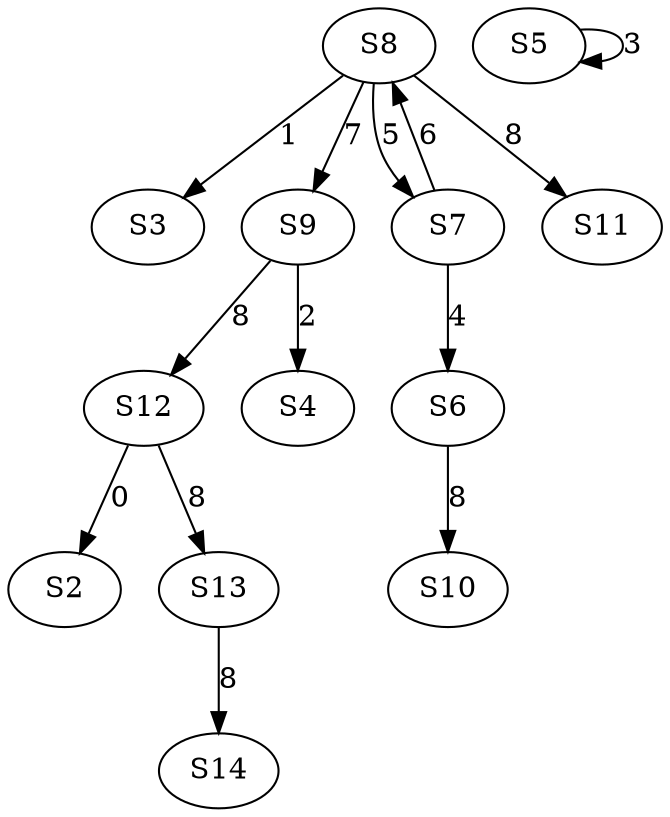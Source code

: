 strict digraph {
	S12 -> S2 [ label = 0 ];
	S8 -> S3 [ label = 1 ];
	S9 -> S4 [ label = 2 ];
	S5 -> S5 [ label = 3 ];
	S7 -> S6 [ label = 4 ];
	S8 -> S7 [ label = 5 ];
	S7 -> S8 [ label = 6 ];
	S8 -> S9 [ label = 7 ];
	S6 -> S10 [ label = 8 ];
	S8 -> S11 [ label = 8 ];
	S9 -> S12 [ label = 8 ];
	S12 -> S13 [ label = 8 ];
	S13 -> S14 [ label = 8 ];
}